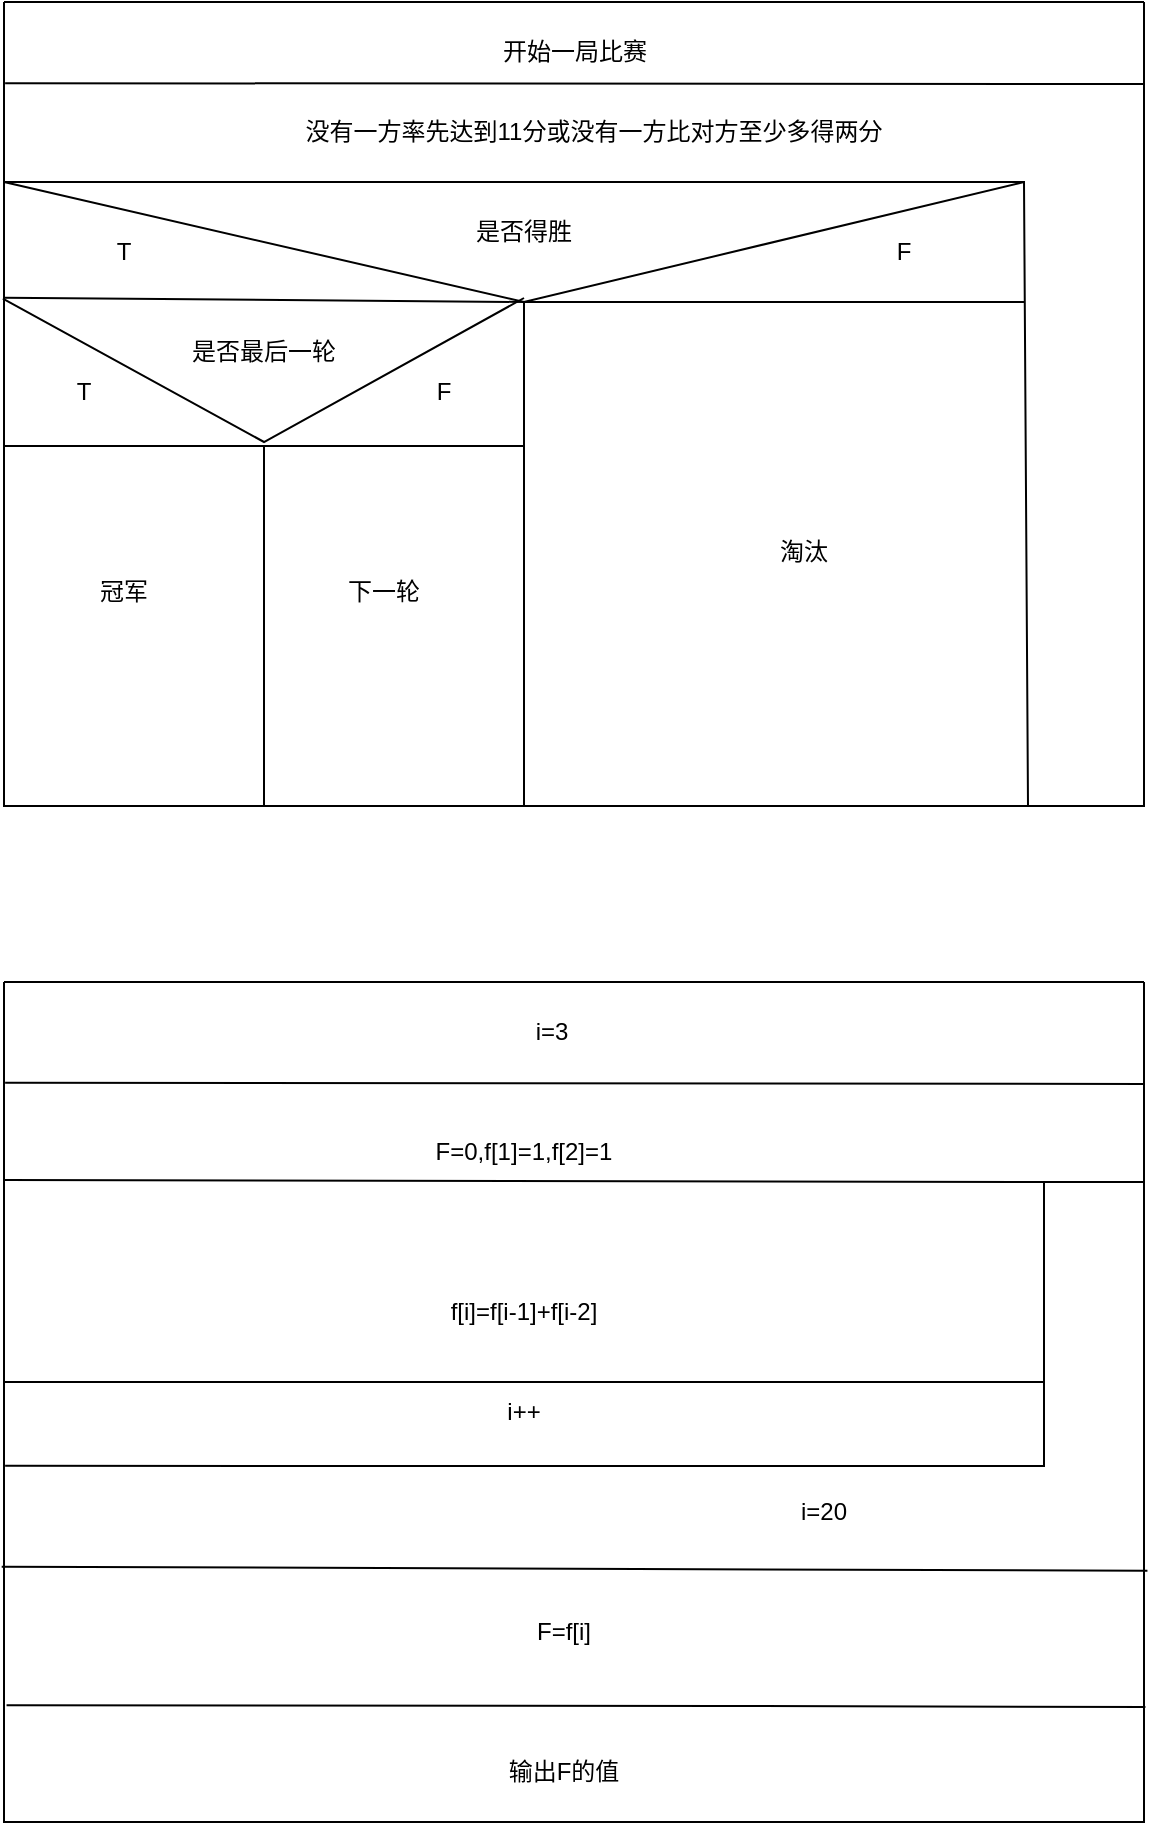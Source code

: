 <mxfile version="21.1.8" type="github">
  <diagram name="第 1 页" id="TvOghdLEXlN_RdS35WhK">
    <mxGraphModel dx="2580" dy="1230" grid="1" gridSize="10" guides="1" tooltips="1" connect="1" arrows="1" fold="1" page="1" pageScale="1" pageWidth="827" pageHeight="1169" math="0" shadow="0">
      <root>
        <mxCell id="0" />
        <mxCell id="1" parent="0" />
        <mxCell id="h4DI42kt3oIY_V8vE__m-12" value="" style="swimlane;startSize=0;" vertex="1" parent="1">
          <mxGeometry x="140" y="30" width="570" height="402" as="geometry" />
        </mxCell>
        <mxCell id="h4DI42kt3oIY_V8vE__m-15" value="没有一方率先达到11分或没有一方比对方至少多得两分" style="text;html=1;strokeColor=none;fillColor=none;align=center;verticalAlign=middle;whiteSpace=wrap;rounded=0;" vertex="1" parent="h4DI42kt3oIY_V8vE__m-12">
          <mxGeometry x="90" y="50" width="410" height="30" as="geometry" />
        </mxCell>
        <mxCell id="h4DI42kt3oIY_V8vE__m-17" value="" style="endArrow=none;html=1;rounded=0;" edge="1" parent="h4DI42kt3oIY_V8vE__m-12">
          <mxGeometry width="50" height="50" relative="1" as="geometry">
            <mxPoint y="90" as="sourcePoint" />
            <mxPoint x="510" y="90" as="targetPoint" />
            <Array as="points">
              <mxPoint x="260" y="150" />
            </Array>
          </mxGeometry>
        </mxCell>
        <mxCell id="h4DI42kt3oIY_V8vE__m-18" value="是否得胜" style="text;html=1;strokeColor=none;fillColor=none;align=center;verticalAlign=middle;whiteSpace=wrap;rounded=0;" vertex="1" parent="h4DI42kt3oIY_V8vE__m-12">
          <mxGeometry x="230" y="100" width="60" height="30" as="geometry" />
        </mxCell>
        <mxCell id="h4DI42kt3oIY_V8vE__m-19" value="" style="endArrow=none;html=1;rounded=0;exitX=0;exitY=0.368;exitDx=0;exitDy=0;exitPerimeter=0;" edge="1" parent="h4DI42kt3oIY_V8vE__m-12" source="h4DI42kt3oIY_V8vE__m-12">
          <mxGeometry width="50" height="50" relative="1" as="geometry">
            <mxPoint x="210" y="220" as="sourcePoint" />
            <mxPoint x="510" y="150" as="targetPoint" />
            <Array as="points">
              <mxPoint x="260" y="150" />
            </Array>
          </mxGeometry>
        </mxCell>
        <mxCell id="h4DI42kt3oIY_V8vE__m-21" value="T" style="text;html=1;strokeColor=none;fillColor=none;align=center;verticalAlign=middle;whiteSpace=wrap;rounded=0;" vertex="1" parent="h4DI42kt3oIY_V8vE__m-12">
          <mxGeometry x="30" y="110" width="60" height="30" as="geometry" />
        </mxCell>
        <mxCell id="h4DI42kt3oIY_V8vE__m-22" value="F" style="text;html=1;strokeColor=none;fillColor=none;align=center;verticalAlign=middle;whiteSpace=wrap;rounded=0;" vertex="1" parent="h4DI42kt3oIY_V8vE__m-12">
          <mxGeometry x="420" y="110" width="60" height="30" as="geometry" />
        </mxCell>
        <mxCell id="h4DI42kt3oIY_V8vE__m-24" value="淘汰" style="text;html=1;strokeColor=none;fillColor=none;align=center;verticalAlign=middle;whiteSpace=wrap;rounded=0;" vertex="1" parent="h4DI42kt3oIY_V8vE__m-12">
          <mxGeometry x="370" y="260" width="60" height="30" as="geometry" />
        </mxCell>
        <mxCell id="h4DI42kt3oIY_V8vE__m-26" value="" style="endArrow=none;html=1;rounded=0;exitX=-0.001;exitY=0.369;exitDx=0;exitDy=0;exitPerimeter=0;" edge="1" parent="h4DI42kt3oIY_V8vE__m-12" source="h4DI42kt3oIY_V8vE__m-12">
          <mxGeometry width="50" height="50" relative="1" as="geometry">
            <mxPoint x="100" y="260" as="sourcePoint" />
            <mxPoint x="260" y="148" as="targetPoint" />
            <Array as="points">
              <mxPoint x="130" y="220" />
            </Array>
          </mxGeometry>
        </mxCell>
        <mxCell id="h4DI42kt3oIY_V8vE__m-28" value="是否最后一轮" style="text;html=1;strokeColor=none;fillColor=none;align=center;verticalAlign=middle;whiteSpace=wrap;rounded=0;" vertex="1" parent="h4DI42kt3oIY_V8vE__m-12">
          <mxGeometry x="80" y="160" width="100" height="30" as="geometry" />
        </mxCell>
        <mxCell id="h4DI42kt3oIY_V8vE__m-29" value="T" style="text;html=1;strokeColor=none;fillColor=none;align=center;verticalAlign=middle;whiteSpace=wrap;rounded=0;" vertex="1" parent="h4DI42kt3oIY_V8vE__m-12">
          <mxGeometry x="10" y="180" width="60" height="30" as="geometry" />
        </mxCell>
        <mxCell id="h4DI42kt3oIY_V8vE__m-30" value="F" style="text;html=1;strokeColor=none;fillColor=none;align=center;verticalAlign=middle;whiteSpace=wrap;rounded=0;" vertex="1" parent="h4DI42kt3oIY_V8vE__m-12">
          <mxGeometry x="190" y="180" width="60" height="30" as="geometry" />
        </mxCell>
        <mxCell id="h4DI42kt3oIY_V8vE__m-32" value="冠军" style="text;html=1;strokeColor=none;fillColor=none;align=center;verticalAlign=middle;whiteSpace=wrap;rounded=0;" vertex="1" parent="h4DI42kt3oIY_V8vE__m-12">
          <mxGeometry x="30" y="280" width="60" height="30" as="geometry" />
        </mxCell>
        <mxCell id="h4DI42kt3oIY_V8vE__m-33" value="下一轮" style="text;html=1;strokeColor=none;fillColor=none;align=center;verticalAlign=middle;whiteSpace=wrap;rounded=0;" vertex="1" parent="h4DI42kt3oIY_V8vE__m-12">
          <mxGeometry x="160" y="280" width="60" height="30" as="geometry" />
        </mxCell>
        <mxCell id="h4DI42kt3oIY_V8vE__m-37" style="edgeStyle=orthogonalEdgeStyle;rounded=0;orthogonalLoop=1;jettySize=auto;html=1;exitX=0.5;exitY=1;exitDx=0;exitDy=0;" edge="1" parent="h4DI42kt3oIY_V8vE__m-12" source="h4DI42kt3oIY_V8vE__m-22" target="h4DI42kt3oIY_V8vE__m-22">
          <mxGeometry relative="1" as="geometry" />
        </mxCell>
        <mxCell id="h4DI42kt3oIY_V8vE__m-39" value="开始一局比赛" style="text;html=1;strokeColor=none;fillColor=none;align=center;verticalAlign=middle;whiteSpace=wrap;rounded=0;" vertex="1" parent="h4DI42kt3oIY_V8vE__m-12">
          <mxGeometry x="237.5" y="10" width="95" height="30" as="geometry" />
        </mxCell>
        <mxCell id="h4DI42kt3oIY_V8vE__m-14" value="" style="endArrow=none;html=1;rounded=0;" edge="1" parent="1">
          <mxGeometry width="50" height="50" relative="1" as="geometry">
            <mxPoint x="140" y="120" as="sourcePoint" />
            <mxPoint x="652" y="432" as="targetPoint" />
            <Array as="points">
              <mxPoint x="650" y="120" />
            </Array>
          </mxGeometry>
        </mxCell>
        <mxCell id="h4DI42kt3oIY_V8vE__m-23" value="" style="endArrow=none;html=1;rounded=0;" edge="1" parent="1">
          <mxGeometry width="50" height="50" relative="1" as="geometry">
            <mxPoint x="400" y="432" as="sourcePoint" />
            <mxPoint x="400" y="180" as="targetPoint" />
          </mxGeometry>
        </mxCell>
        <mxCell id="h4DI42kt3oIY_V8vE__m-27" value="" style="endArrow=none;html=1;rounded=0;" edge="1" parent="1">
          <mxGeometry width="50" height="50" relative="1" as="geometry">
            <mxPoint x="140" y="252" as="sourcePoint" />
            <mxPoint x="400" y="252" as="targetPoint" />
            <Array as="points">
              <mxPoint x="270" y="252" />
            </Array>
          </mxGeometry>
        </mxCell>
        <mxCell id="h4DI42kt3oIY_V8vE__m-31" value="" style="endArrow=none;html=1;rounded=0;" edge="1" parent="1">
          <mxGeometry width="50" height="50" relative="1" as="geometry">
            <mxPoint x="270" y="252" as="sourcePoint" />
            <mxPoint x="270" y="432" as="targetPoint" />
          </mxGeometry>
        </mxCell>
        <mxCell id="h4DI42kt3oIY_V8vE__m-34" value="" style="swimlane;startSize=0;" vertex="1" parent="1">
          <mxGeometry x="140" y="520" width="570" height="420" as="geometry" />
        </mxCell>
        <mxCell id="h4DI42kt3oIY_V8vE__m-36" value="i=20" style="text;html=1;strokeColor=none;fillColor=none;align=center;verticalAlign=middle;whiteSpace=wrap;rounded=0;" vertex="1" parent="h4DI42kt3oIY_V8vE__m-34">
          <mxGeometry x="380" y="250" width="60" height="30" as="geometry" />
        </mxCell>
        <mxCell id="h4DI42kt3oIY_V8vE__m-41" value="i=3" style="text;html=1;strokeColor=none;fillColor=none;align=center;verticalAlign=middle;whiteSpace=wrap;rounded=0;" vertex="1" parent="h4DI42kt3oIY_V8vE__m-34">
          <mxGeometry x="244" y="10" width="60" height="30" as="geometry" />
        </mxCell>
        <mxCell id="h4DI42kt3oIY_V8vE__m-44" value="输出F的值" style="text;html=1;strokeColor=none;fillColor=none;align=center;verticalAlign=middle;whiteSpace=wrap;rounded=0;" vertex="1" parent="h4DI42kt3oIY_V8vE__m-34">
          <mxGeometry x="250" y="380" width="60" height="30" as="geometry" />
        </mxCell>
        <mxCell id="h4DI42kt3oIY_V8vE__m-46" value="" style="endArrow=none;html=1;rounded=0;" edge="1" parent="h4DI42kt3oIY_V8vE__m-34">
          <mxGeometry width="50" height="50" relative="1" as="geometry">
            <mxPoint y="200" as="sourcePoint" />
            <mxPoint x="520" y="200" as="targetPoint" />
          </mxGeometry>
        </mxCell>
        <mxCell id="h4DI42kt3oIY_V8vE__m-47" value="i++" style="text;html=1;strokeColor=none;fillColor=none;align=center;verticalAlign=middle;whiteSpace=wrap;rounded=0;" vertex="1" parent="h4DI42kt3oIY_V8vE__m-34">
          <mxGeometry x="230" y="200" width="60" height="30" as="geometry" />
        </mxCell>
        <mxCell id="h4DI42kt3oIY_V8vE__m-49" value="F=0,f[1]=1,f[2]=1" style="text;html=1;strokeColor=none;fillColor=none;align=center;verticalAlign=middle;whiteSpace=wrap;rounded=0;" vertex="1" parent="h4DI42kt3oIY_V8vE__m-34">
          <mxGeometry x="230" y="70" width="60" height="30" as="geometry" />
        </mxCell>
        <mxCell id="h4DI42kt3oIY_V8vE__m-50" value="f[i]=f[i-1]+f[i-2]" style="text;html=1;strokeColor=none;fillColor=none;align=center;verticalAlign=middle;whiteSpace=wrap;rounded=0;" vertex="1" parent="h4DI42kt3oIY_V8vE__m-34">
          <mxGeometry x="180" y="150" width="160" height="30" as="geometry" />
        </mxCell>
        <mxCell id="h4DI42kt3oIY_V8vE__m-52" value="F=f[i]" style="text;html=1;strokeColor=none;fillColor=none;align=center;verticalAlign=middle;whiteSpace=wrap;rounded=0;" vertex="1" parent="h4DI42kt3oIY_V8vE__m-34">
          <mxGeometry x="250" y="310" width="60" height="30" as="geometry" />
        </mxCell>
        <mxCell id="h4DI42kt3oIY_V8vE__m-35" value="" style="endArrow=none;html=1;rounded=0;exitX=0.001;exitY=0.576;exitDx=0;exitDy=0;exitPerimeter=0;" edge="1" parent="1" source="h4DI42kt3oIY_V8vE__m-34">
          <mxGeometry width="50" height="50" relative="1" as="geometry">
            <mxPoint x="140" y="830" as="sourcePoint" />
            <mxPoint x="660" y="620" as="targetPoint" />
            <Array as="points">
              <mxPoint x="660" y="762" />
              <mxPoint x="660" y="720" />
            </Array>
          </mxGeometry>
        </mxCell>
        <mxCell id="h4DI42kt3oIY_V8vE__m-38" value="" style="endArrow=none;html=1;rounded=0;exitX=0.001;exitY=0.101;exitDx=0;exitDy=0;exitPerimeter=0;" edge="1" parent="1" source="h4DI42kt3oIY_V8vE__m-12">
          <mxGeometry width="50" height="50" relative="1" as="geometry">
            <mxPoint x="390" y="200" as="sourcePoint" />
            <mxPoint x="710" y="71" as="targetPoint" />
          </mxGeometry>
        </mxCell>
        <mxCell id="h4DI42kt3oIY_V8vE__m-40" value="" style="endArrow=none;html=1;rounded=0;exitX=0.001;exitY=0.12;exitDx=0;exitDy=0;exitPerimeter=0;" edge="1" parent="1" source="h4DI42kt3oIY_V8vE__m-34">
          <mxGeometry width="50" height="50" relative="1" as="geometry">
            <mxPoint x="280" y="630" as="sourcePoint" />
            <mxPoint x="710" y="571" as="targetPoint" />
          </mxGeometry>
        </mxCell>
        <mxCell id="h4DI42kt3oIY_V8vE__m-43" value="" style="endArrow=none;html=1;rounded=0;exitX=0.004;exitY=0.861;exitDx=0;exitDy=0;exitPerimeter=0;entryX=1.003;entryY=0.863;entryDx=0;entryDy=0;entryPerimeter=0;" edge="1" parent="1">
          <mxGeometry width="50" height="50" relative="1" as="geometry">
            <mxPoint x="141.28" y="881.62" as="sourcePoint" />
            <mxPoint x="710.71" y="882.46" as="targetPoint" />
            <Array as="points">
              <mxPoint x="499" y="882" />
            </Array>
          </mxGeometry>
        </mxCell>
        <mxCell id="h4DI42kt3oIY_V8vE__m-48" value="" style="endArrow=none;html=1;rounded=0;" edge="1" parent="1">
          <mxGeometry width="50" height="50" relative="1" as="geometry">
            <mxPoint x="140" y="619" as="sourcePoint" />
            <mxPoint x="710" y="620" as="targetPoint" />
            <Array as="points">
              <mxPoint x="660" y="620" />
            </Array>
          </mxGeometry>
        </mxCell>
        <mxCell id="h4DI42kt3oIY_V8vE__m-51" value="" style="endArrow=none;html=1;rounded=0;exitX=-0.002;exitY=0.696;exitDx=0;exitDy=0;exitPerimeter=0;entryX=1.003;entryY=0.701;entryDx=0;entryDy=0;entryPerimeter=0;" edge="1" parent="1" source="h4DI42kt3oIY_V8vE__m-34" target="h4DI42kt3oIY_V8vE__m-34">
          <mxGeometry width="50" height="50" relative="1" as="geometry">
            <mxPoint x="390" y="820" as="sourcePoint" />
            <mxPoint x="700" y="812" as="targetPoint" />
          </mxGeometry>
        </mxCell>
      </root>
    </mxGraphModel>
  </diagram>
</mxfile>
